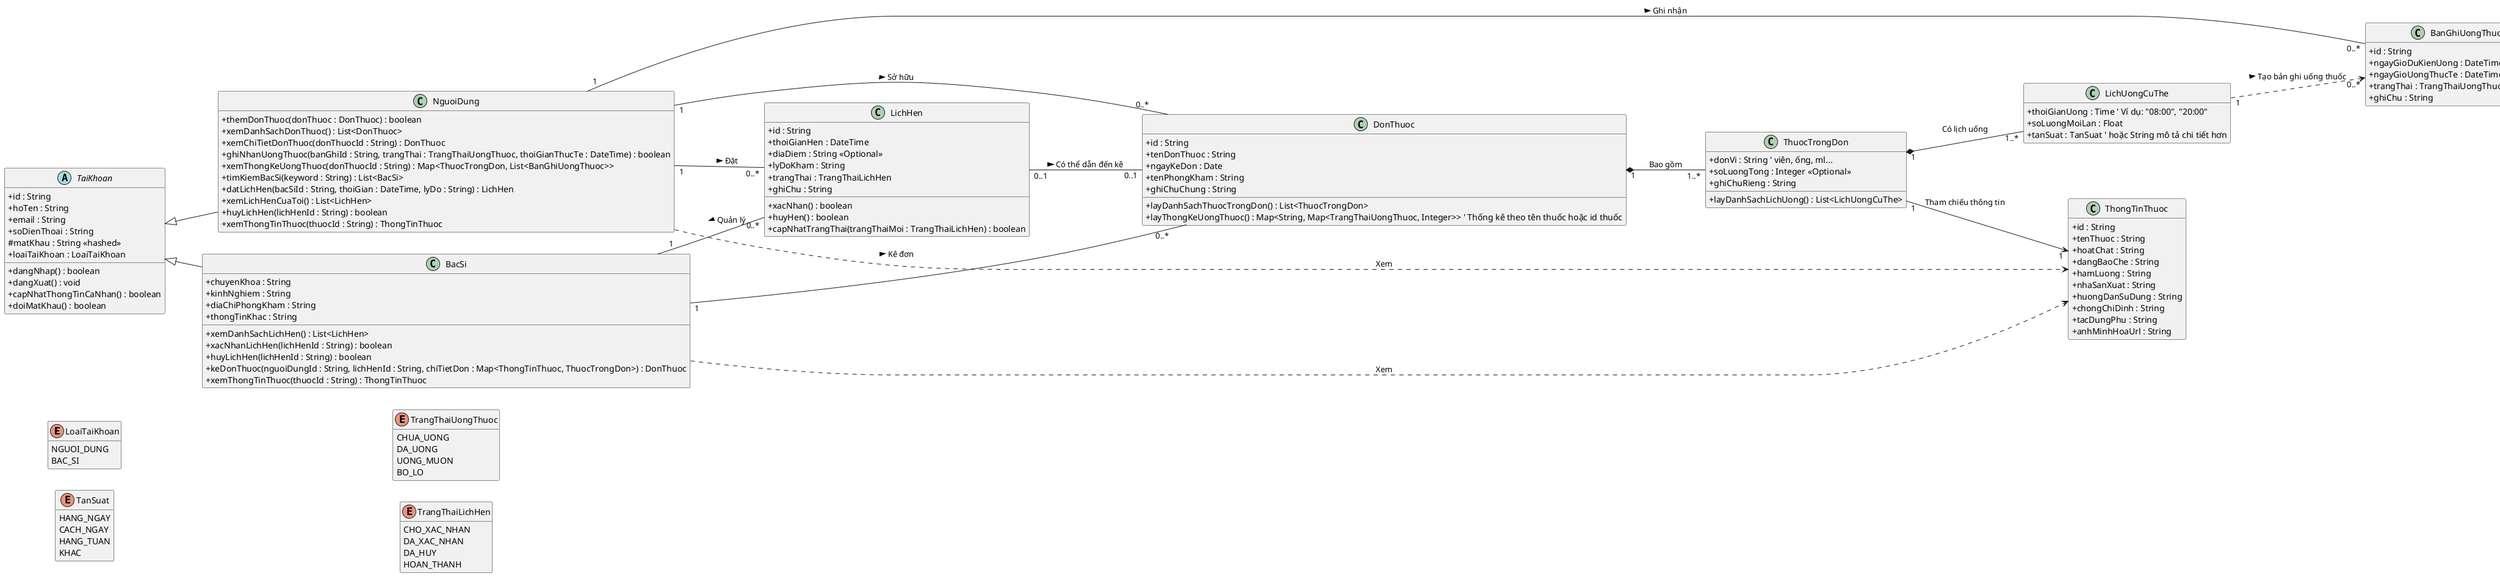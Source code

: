@startuml f
' --- Settings ---
' skinparam linetype ortho
' skinparam linetype polyline
skinparam classAttributeIconSize 0
hide empty members
left to right direction

' --- Enums ---
enum LoaiTaiKhoan {
  NGUOI_DUNG
  BAC_SI
}

enum TanSuat {
   HANG_NGAY
   CACH_NGAY
   HANG_TUAN
   KHAC
}

enum TrangThaiUongThuoc {
   CHUA_UONG
   DA_UONG
   UONG_MUON
   BO_LO
}

enum TrangThaiLichHen {
   CHO_XAC_NHAN
   DA_XAC_NHAN
   DA_HUY
   HOAN_THANH
}

' --- Classes ---
abstract class TaiKhoan {
  + id : String
  + hoTen : String
  + email : String
  + soDienThoai : String
  # matKhau : String <<hashed>>
  + loaiTaiKhoan : LoaiTaiKhoan
  + dangNhap() : boolean
  + dangXuat() : void
  + capNhatThongTinCaNhan() : boolean
  + doiMatKhau() : boolean
}

class NguoiDung {
  + themDonThuoc(donThuoc : DonThuoc) : boolean
  + xemDanhSachDonThuoc() : List<DonThuoc>
  + xemChiTietDonThuoc(donThuocId : String) : DonThuoc
  + ghiNhanUongThuoc(banGhiId : String, trangThai : TrangThaiUongThuoc, thoiGianThucTe : DateTime) : boolean
  + xemThongKeUongThuoc(donThuocId : String) : Map<ThuocTrongDon, List<BanGhiUongThuoc>>
  + timKiemBacSi(keyword : String) : List<BacSi>
  + datLichHen(bacSiId : String, thoiGian : DateTime, lyDo : String) : LichHen
  + xemLichHenCuaToi() : List<LichHen>
  + huyLichHen(lichHenId : String) : boolean
  + xemThongTinThuoc(thuocId : String) : ThongTinThuoc
}

class BacSi {
  + chuyenKhoa : String
  + kinhNghiem : String
  + diaChiPhongKham : String
  + thongTinKhac : String
  + xemDanhSachLichHen() : List<LichHen>
  + xacNhanLichHen(lichHenId : String) : boolean
  + huyLichHen(lichHenId : String) : boolean
  + keDonThuoc(nguoiDungId : String, lichHenId : String, chiTietDon : Map<ThongTinThuoc, ThuocTrongDon>) : DonThuoc
  + xemThongTinThuoc(thuocId : String) : ThongTinThuoc
}

class DonThuoc {
  + id : String
  + tenDonThuoc : String
  + ngayKeDon : Date
  + tenPhongKham : String
  + ghiChuChung : String
  ' + bacSiKeDon : BacSi <<FK>> ' Có thể liên kết trực tiếp
  ' + nguoiDung : NguoiDung <<FK>> ' Có thể liên kết trực tiếp
  + layDanhSachThuocTrongDon() : List<ThuocTrongDon>
  + layThongKeUongThuoc() : Map<String, Map<TrangThaiUongThuoc, Integer>> ' Thống kê theo tên thuốc hoặc id thuốc
}

class ThuocTrongDon {
  ' + id : String ' Có thể không cần nếu là composition
  + donVi : String ' viên, ống, ml...
  + soLuongTong : Integer <<Optional>>
  + ghiChuRieng : String
  + layDanhSachLichUong() : List<LichUongCuThe>
}

class LichUongCuThe {
  ' + id : String ' Có thể không cần nếu là composition
  + thoiGianUong : Time ' Ví dụ: "08:00", "20:00"
  + soLuongMoiLan : Float
  + tanSuat : TanSuat ' hoặc String mô tả chi tiết hơn
}

class BanGhiUongThuoc {
  + id : String
  + ngayGioDuKienUong : DateTime
  + ngayGioUongThucTe : DateTime <<Nullable>>
  + trangThai : TrangThaiUongThuoc
  + ghiChu : String
}

class ThongTinThuoc {
  + id : String
  + tenThuoc : String
  + hoatChat : String
  + dangBaoChe : String
  + hamLuong : String
  + nhaSanXuat : String
  + huongDanSuDung : String
  + chongChiDinh : String
  + tacDungPhu : String
  + anhMinhHoaUrl : String
}

class LichHen {
  + id : String
  + thoiGianHen : DateTime
  + diaDiem : String <<Optional>>
  + lyDoKham : String
  + trangThai : TrangThaiLichHen
  + ghiChu : String
  ' + nguoiDung : NguoiDung <<FK>>
  ' + bacSi : BacSi <<FK>>
  + xacNhan() : boolean
  + huyHen() : boolean
  + capNhatTrangThai(trangThaiMoi : TrangThaiLichHen) : boolean
}

' --- Relationships ---
TaiKhoan <|-- NguoiDung
TaiKhoan <|-- BacSi

NguoiDung "1" -- "0..*" DonThuoc : Sở hữu >
BacSi "1" -- "0..*" DonThuoc : Kê đơn >
' DonThuoc "1" -- "1" NguoiDung : Thuộc về <
' DonThuoc "1" -- "1" BacSi : Được kê bởi <

NguoiDung "1" -- "0..*" LichHen : Đặt >
BacSi "1" -- "0..*" LichHen : Quản lý <
' LichHen "1" -- "1" NguoiDung : Của bệnh nhân <
' LichHen "1" -- "1" BacSi : Với bác sĩ <

DonThuoc "1" *-- "1..*" ThuocTrongDon : Bao gồm
ThuocTrongDon "1" *-- "1..*" LichUongCuThe : Có lịch uống
ThuocTrongDon "1" --> "1" ThongTinThuoc : Tham chiếu thông tin

LichUongCuThe "1" ..> "0..*" BanGhiUongThuoc : Tạo bản ghi uống thuốc >
NguoiDung "1" -- "0..*" BanGhiUongThuoc : Ghi nhận >
' BanGhiUongThuoc "1" -- "1" NguoiDung : Của >
' BanGhiUongThuoc "1" -- "1" LichUongCuThe : Theo lịch <

LichHen "0..1" -- "0..1" DonThuoc : Có thể dẫn đến kê >

' Người dùng và Bác sĩ đều có thể xem thông tin thuốc
NguoiDung ..> ThongTinThuoc : Xem
BacSi ..> ThongTinThuoc : Xem

@enduml
